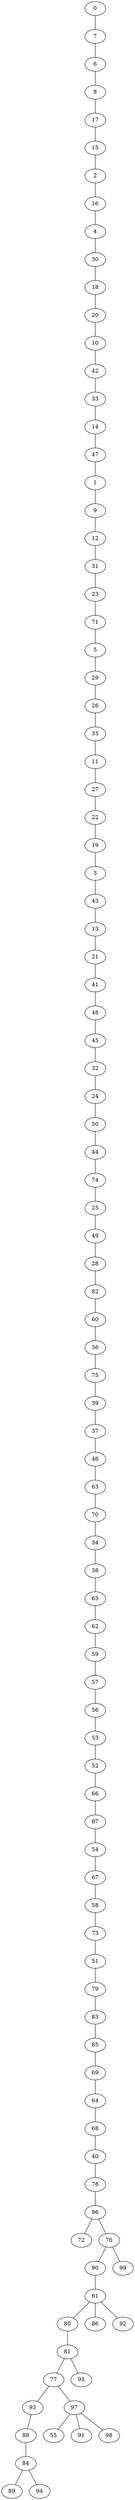 graph {
0  [Label = "0 (0.00)"]
7  [Label = "7 (0.00)"]
6  [Label = "6 (0.00)"]
8  [Label = "8 (0.00)"]
17  [Label = "17 (0.00)"]
15  [Label = "15 (0.00)"]
2  [Label = "2 (0.00)"]
16  [Label = "16 (0.00)"]
4  [Label = "4 (0.00)"]
30  [Label = "30 (0.00)"]
18  [Label = "18 (0.00)"]
20  [Label = "20 (0.00)"]
10  [Label = "10 (0.00)"]
42  [Label = "42 (0.00)"]
33  [Label = "33 (0.00)"]
14  [Label = "14 (0.00)"]
47  [Label = "47 (0.00)"]
1  [Label = "1 (0.00)"]
9  [Label = "9 (0.00)"]
12  [Label = "12 (0.00)"]
31  [Label = "31 (0.00)"]
23  [Label = "23 (0.00)"]
71  [Label = "71 (0.00)"]
5  [Label = "5 (0.00)"]
29  [Label = "29 (0.00)"]
26  [Label = "26 (0.00)"]
35  [Label = "35 (0.00)"]
11  [Label = "11 (0.00)"]
27  [Label = "27 (0.00)"]
22  [Label = "22 (0.00)"]
19  [Label = "19 (0.00)"]
3  [Label = "3 (0.00)"]
43  [Label = "43 (0.00)"]
13  [Label = "13 (0.00)"]
21  [Label = "21 (0.00)"]
41  [Label = "41 (0.00)"]
48  [Label = "48 (0.00)"]
45  [Label = "45 (0.00)"]
32  [Label = "32 (0.00)"]
24  [Label = "24 (0.00)"]
50  [Label = "50 (0.00)"]
44  [Label = "44 (0.00)"]
74  [Label = "74 (0.00)"]
25  [Label = "25 (0.00)"]
49  [Label = "49 (0.00)"]
28  [Label = "28 (0.00)"]
82  [Label = "82 (0.00)"]
60  [Label = "60 (0.00)"]
36  [Label = "36 (0.00)"]
75  [Label = "75 (0.00)"]
39  [Label = "39 (0.00)"]
37  [Label = "37 (0.00)"]
46  [Label = "46 (0.00)"]
63  [Label = "63 (0.00)"]
70  [Label = "70 (0.00)"]
34  [Label = "34 (0.00)"]
38  [Label = "38 (0.00)"]
65  [Label = "65 (0.00)"]
62  [Label = "62 (0.00)"]
59  [Label = "59 (0.00)"]
57  [Label = "57 (0.00)"]
56  [Label = "56 (0.00)"]
53  [Label = "53 (0.00)"]
52  [Label = "52 (0.00)"]
66  [Label = "66 (0.00)"]
87  [Label = "87 (0.00)"]
54  [Label = "54 (0.00)"]
67  [Label = "67 (0.00)"]
58  [Label = "58 (0.00)"]
73  [Label = "73 (0.00)"]
51  [Label = "51 (0.00)"]
79  [Label = "79 (0.00)"]
83  [Label = "83 (0.00)"]
85  [Label = "85 (0.00)"]
69  [Label = "69 (0.00)"]
64  [Label = "64 (0.00)"]
68  [Label = "68 (0.00)"]
40  [Label = "40 (0.00)"]
78  [Label = "78 (0.00)"]
96  [Label = "96 (0.00)"]
72  [Label = "72 (0.00)"]
76  [Label = "76 (0.00)"]
90  [Label = "90 (0.00)"]
61  [Label = "61 (0.00)"]
80  [Label = "80 (0.00)"]
81  [Label = "81 (0.00)"]
77  [Label = "77 (0.00)"]
93  [Label = "93 (0.00)"]
88  [Label = "88 (0.00)"]
84  [Label = "84 (0.00)"]
89  [Label = "89 (0.00)"]
94  [Label = "94 (0.00)"]
97  [Label = "97 (0.00)"]
55  [Label = "55 (0.00)"]
91  [Label = "91 (0.00)"]
98  [Label = "98 (0.00)"]
95  [Label = "95 (0.00)"]
86  [Label = "86 (0.00)"]
92  [Label = "92 (0.00)"]
99  [Label = "99 (0.00)"]

0--7  [Label = "0.00"]
7--6  [Label = "0.00"]
6--8  [Label = "0.00"]
8--17  [Label = "0.00"]
17--15  [Label = "0.00"]
15--2  [Label = "0.00"]
2--16  [Label = "0.00"]
16--4  [Label = "0.00"]
4--30  [Label = "0.00"]
30--18  [Label = "0.00"]
18--20  [Label = "0.00"]
20--10  [Label = "0.00"]
10--42  [Label = "0.00"]
42--33  [Label = "0.00"]
33--14  [Label = "0.00"]
14--47  [Label = "0.00"]
47--1  [Label = "0.00"]
1--9  [Label = "0.00"]
9--12  [Label = "0.00"]
12--31  [Label = "0.00"]
31--23  [Label = "0.00"]
23--71  [Label = "0.00"]
71--5  [Label = "0.00"]
5--29  [Label = "0.00"]
29--26  [Label = "0.00"]
26--35  [Label = "0.00"]
35--11  [Label = "0.00"]
11--27  [Label = "0.00"]
27--22  [Label = "0.00"]
22--19  [Label = "0.00"]
19--3  [Label = "0.00"]
3--43  [Label = "0.00"]
43--13  [Label = "0.00"]
13--21  [Label = "0.00"]
21--41  [Label = "0.00"]
41--48  [Label = "0.00"]
48--45  [Label = "0.00"]
45--32  [Label = "0.00"]
32--24  [Label = "0.00"]
24--50  [Label = "0.00"]
50--44  [Label = "0.00"]
44--74  [Label = "0.00"]
74--25  [Label = "0.00"]
25--49  [Label = "0.00"]
49--28  [Label = "0.00"]
28--82  [Label = "0.00"]
82--60  [Label = "0.00"]
60--36  [Label = "0.00"]
36--75  [Label = "0.00"]
75--39  [Label = "0.00"]
39--37  [Label = "0.00"]
37--46  [Label = "0.00"]
46--63  [Label = "0.00"]
63--70  [Label = "0.00"]
70--34  [Label = "0.00"]
34--38  [Label = "0.00"]
38--65  [Label = "0.00"]
65--62  [Label = "0.00"]
62--59  [Label = "0.00"]
59--57  [Label = "0.00"]
57--56  [Label = "0.00"]
56--53  [Label = "0.00"]
53--52  [Label = "0.00"]
52--66  [Label = "0.00"]
66--87  [Label = "0.00"]
87--54  [Label = "0.00"]
54--67  [Label = "0.00"]
67--58  [Label = "0.00"]
58--73  [Label = "0.00"]
73--51  [Label = "0.00"]
51--79  [Label = "0.00"]
79--83  [Label = "0.00"]
83--85  [Label = "0.00"]
85--69  [Label = "0.00"]
69--64  [Label = "0.00"]
64--68  [Label = "0.00"]
68--40  [Label = "0.00"]
40--78  [Label = "0.00"]
78--96  [Label = "0.00"]
96--72  [Label = "0.00"]
96--76  [Label = "0.00"]
76--90  [Label = "0.00"]
90--61  [Label = "0.00"]
61--80  [Label = "0.00"]
80--81  [Label = "0.00"]
81--77  [Label = "0.00"]
77--93  [Label = "0.00"]
93--88  [Label = "0.00"]
88--84  [Label = "0.00"]
84--89  [Label = "0.00"]
84--94  [Label = "0.00"]
77--97  [Label = "0.00"]
97--55  [Label = "0.00"]
97--91  [Label = "0.00"]
97--98  [Label = "0.00"]
81--95  [Label = "0.00"]
61--86  [Label = "0.00"]
61--92  [Label = "0.00"]
76--99  [Label = "0.00"]
}
